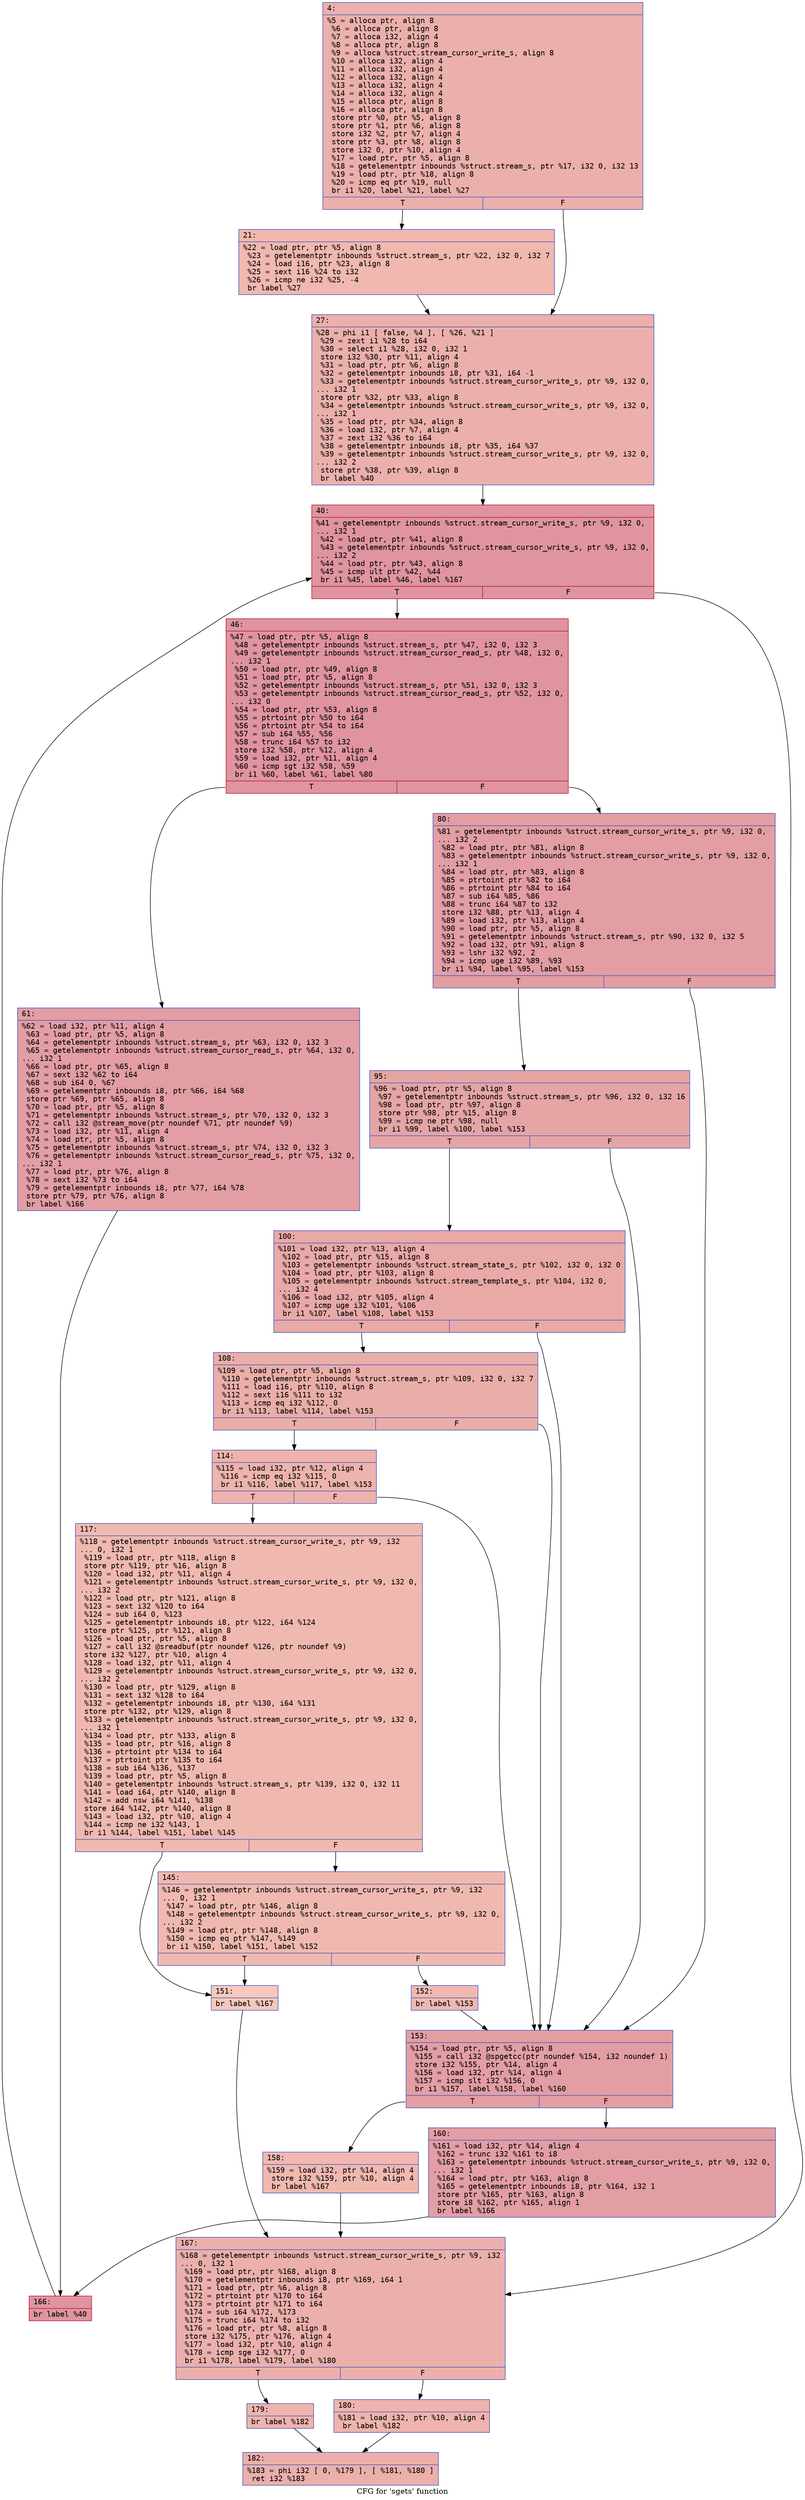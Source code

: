 digraph "CFG for 'sgets' function" {
	label="CFG for 'sgets' function";

	Node0x600003208dc0 [shape=record,color="#3d50c3ff", style=filled, fillcolor="#d24b4070" fontname="Courier",label="{4:\l|  %5 = alloca ptr, align 8\l  %6 = alloca ptr, align 8\l  %7 = alloca i32, align 4\l  %8 = alloca ptr, align 8\l  %9 = alloca %struct.stream_cursor_write_s, align 8\l  %10 = alloca i32, align 4\l  %11 = alloca i32, align 4\l  %12 = alloca i32, align 4\l  %13 = alloca i32, align 4\l  %14 = alloca i32, align 4\l  %15 = alloca ptr, align 8\l  %16 = alloca ptr, align 8\l  store ptr %0, ptr %5, align 8\l  store ptr %1, ptr %6, align 8\l  store i32 %2, ptr %7, align 4\l  store ptr %3, ptr %8, align 8\l  store i32 0, ptr %10, align 4\l  %17 = load ptr, ptr %5, align 8\l  %18 = getelementptr inbounds %struct.stream_s, ptr %17, i32 0, i32 13\l  %19 = load ptr, ptr %18, align 8\l  %20 = icmp eq ptr %19, null\l  br i1 %20, label %21, label %27\l|{<s0>T|<s1>F}}"];
	Node0x600003208dc0:s0 -> Node0x600003208e10[tooltip="4 -> 21\nProbability 37.50%" ];
	Node0x600003208dc0:s1 -> Node0x600003208e60[tooltip="4 -> 27\nProbability 62.50%" ];
	Node0x600003208e10 [shape=record,color="#3d50c3ff", style=filled, fillcolor="#dc5d4a70" fontname="Courier",label="{21:\l|  %22 = load ptr, ptr %5, align 8\l  %23 = getelementptr inbounds %struct.stream_s, ptr %22, i32 0, i32 7\l  %24 = load i16, ptr %23, align 8\l  %25 = sext i16 %24 to i32\l  %26 = icmp ne i32 %25, -4\l  br label %27\l}"];
	Node0x600003208e10 -> Node0x600003208e60[tooltip="21 -> 27\nProbability 100.00%" ];
	Node0x600003208e60 [shape=record,color="#3d50c3ff", style=filled, fillcolor="#d24b4070" fontname="Courier",label="{27:\l|  %28 = phi i1 [ false, %4 ], [ %26, %21 ]\l  %29 = zext i1 %28 to i64\l  %30 = select i1 %28, i32 0, i32 1\l  store i32 %30, ptr %11, align 4\l  %31 = load ptr, ptr %6, align 8\l  %32 = getelementptr inbounds i8, ptr %31, i64 -1\l  %33 = getelementptr inbounds %struct.stream_cursor_write_s, ptr %9, i32 0,\l... i32 1\l  store ptr %32, ptr %33, align 8\l  %34 = getelementptr inbounds %struct.stream_cursor_write_s, ptr %9, i32 0,\l... i32 1\l  %35 = load ptr, ptr %34, align 8\l  %36 = load i32, ptr %7, align 4\l  %37 = zext i32 %36 to i64\l  %38 = getelementptr inbounds i8, ptr %35, i64 %37\l  %39 = getelementptr inbounds %struct.stream_cursor_write_s, ptr %9, i32 0,\l... i32 2\l  store ptr %38, ptr %39, align 8\l  br label %40\l}"];
	Node0x600003208e60 -> Node0x600003208eb0[tooltip="27 -> 40\nProbability 100.00%" ];
	Node0x600003208eb0 [shape=record,color="#b70d28ff", style=filled, fillcolor="#b70d2870" fontname="Courier",label="{40:\l|  %41 = getelementptr inbounds %struct.stream_cursor_write_s, ptr %9, i32 0,\l... i32 1\l  %42 = load ptr, ptr %41, align 8\l  %43 = getelementptr inbounds %struct.stream_cursor_write_s, ptr %9, i32 0,\l... i32 2\l  %44 = load ptr, ptr %43, align 8\l  %45 = icmp ult ptr %42, %44\l  br i1 %45, label %46, label %167\l|{<s0>T|<s1>F}}"];
	Node0x600003208eb0:s0 -> Node0x600003208f00[tooltip="40 -> 46\nProbability 96.88%" ];
	Node0x600003208eb0:s1 -> Node0x6000032093b0[tooltip="40 -> 167\nProbability 3.12%" ];
	Node0x600003208f00 [shape=record,color="#b70d28ff", style=filled, fillcolor="#b70d2870" fontname="Courier",label="{46:\l|  %47 = load ptr, ptr %5, align 8\l  %48 = getelementptr inbounds %struct.stream_s, ptr %47, i32 0, i32 3\l  %49 = getelementptr inbounds %struct.stream_cursor_read_s, ptr %48, i32 0,\l... i32 1\l  %50 = load ptr, ptr %49, align 8\l  %51 = load ptr, ptr %5, align 8\l  %52 = getelementptr inbounds %struct.stream_s, ptr %51, i32 0, i32 3\l  %53 = getelementptr inbounds %struct.stream_cursor_read_s, ptr %52, i32 0,\l... i32 0\l  %54 = load ptr, ptr %53, align 8\l  %55 = ptrtoint ptr %50 to i64\l  %56 = ptrtoint ptr %54 to i64\l  %57 = sub i64 %55, %56\l  %58 = trunc i64 %57 to i32\l  store i32 %58, ptr %12, align 4\l  %59 = load i32, ptr %11, align 4\l  %60 = icmp sgt i32 %58, %59\l  br i1 %60, label %61, label %80\l|{<s0>T|<s1>F}}"];
	Node0x600003208f00:s0 -> Node0x600003208f50[tooltip="46 -> 61\nProbability 50.00%" ];
	Node0x600003208f00:s1 -> Node0x600003208fa0[tooltip="46 -> 80\nProbability 50.00%" ];
	Node0x600003208f50 [shape=record,color="#3d50c3ff", style=filled, fillcolor="#be242e70" fontname="Courier",label="{61:\l|  %62 = load i32, ptr %11, align 4\l  %63 = load ptr, ptr %5, align 8\l  %64 = getelementptr inbounds %struct.stream_s, ptr %63, i32 0, i32 3\l  %65 = getelementptr inbounds %struct.stream_cursor_read_s, ptr %64, i32 0,\l... i32 1\l  %66 = load ptr, ptr %65, align 8\l  %67 = sext i32 %62 to i64\l  %68 = sub i64 0, %67\l  %69 = getelementptr inbounds i8, ptr %66, i64 %68\l  store ptr %69, ptr %65, align 8\l  %70 = load ptr, ptr %5, align 8\l  %71 = getelementptr inbounds %struct.stream_s, ptr %70, i32 0, i32 3\l  %72 = call i32 @stream_move(ptr noundef %71, ptr noundef %9)\l  %73 = load i32, ptr %11, align 4\l  %74 = load ptr, ptr %5, align 8\l  %75 = getelementptr inbounds %struct.stream_s, ptr %74, i32 0, i32 3\l  %76 = getelementptr inbounds %struct.stream_cursor_read_s, ptr %75, i32 0,\l... i32 1\l  %77 = load ptr, ptr %76, align 8\l  %78 = sext i32 %73 to i64\l  %79 = getelementptr inbounds i8, ptr %77, i64 %78\l  store ptr %79, ptr %76, align 8\l  br label %166\l}"];
	Node0x600003208f50 -> Node0x600003209360[tooltip="61 -> 166\nProbability 100.00%" ];
	Node0x600003208fa0 [shape=record,color="#3d50c3ff", style=filled, fillcolor="#be242e70" fontname="Courier",label="{80:\l|  %81 = getelementptr inbounds %struct.stream_cursor_write_s, ptr %9, i32 0,\l... i32 2\l  %82 = load ptr, ptr %81, align 8\l  %83 = getelementptr inbounds %struct.stream_cursor_write_s, ptr %9, i32 0,\l... i32 1\l  %84 = load ptr, ptr %83, align 8\l  %85 = ptrtoint ptr %82 to i64\l  %86 = ptrtoint ptr %84 to i64\l  %87 = sub i64 %85, %86\l  %88 = trunc i64 %87 to i32\l  store i32 %88, ptr %13, align 4\l  %89 = load i32, ptr %13, align 4\l  %90 = load ptr, ptr %5, align 8\l  %91 = getelementptr inbounds %struct.stream_s, ptr %90, i32 0, i32 5\l  %92 = load i32, ptr %91, align 8\l  %93 = lshr i32 %92, 2\l  %94 = icmp uge i32 %89, %93\l  br i1 %94, label %95, label %153\l|{<s0>T|<s1>F}}"];
	Node0x600003208fa0:s0 -> Node0x600003208ff0[tooltip="80 -> 95\nProbability 50.00%" ];
	Node0x600003208fa0:s1 -> Node0x600003209270[tooltip="80 -> 153\nProbability 50.00%" ];
	Node0x600003208ff0 [shape=record,color="#3d50c3ff", style=filled, fillcolor="#c5333470" fontname="Courier",label="{95:\l|  %96 = load ptr, ptr %5, align 8\l  %97 = getelementptr inbounds %struct.stream_s, ptr %96, i32 0, i32 16\l  %98 = load ptr, ptr %97, align 8\l  store ptr %98, ptr %15, align 8\l  %99 = icmp ne ptr %98, null\l  br i1 %99, label %100, label %153\l|{<s0>T|<s1>F}}"];
	Node0x600003208ff0:s0 -> Node0x600003209040[tooltip="95 -> 100\nProbability 62.50%" ];
	Node0x600003208ff0:s1 -> Node0x600003209270[tooltip="95 -> 153\nProbability 37.50%" ];
	Node0x600003209040 [shape=record,color="#3d50c3ff", style=filled, fillcolor="#ca3b3770" fontname="Courier",label="{100:\l|  %101 = load i32, ptr %13, align 4\l  %102 = load ptr, ptr %15, align 8\l  %103 = getelementptr inbounds %struct.stream_state_s, ptr %102, i32 0, i32 0\l  %104 = load ptr, ptr %103, align 8\l  %105 = getelementptr inbounds %struct.stream_template_s, ptr %104, i32 0,\l... i32 4\l  %106 = load i32, ptr %105, align 4\l  %107 = icmp uge i32 %101, %106\l  br i1 %107, label %108, label %153\l|{<s0>T|<s1>F}}"];
	Node0x600003209040:s0 -> Node0x600003209090[tooltip="100 -> 108\nProbability 50.00%" ];
	Node0x600003209040:s1 -> Node0x600003209270[tooltip="100 -> 153\nProbability 50.00%" ];
	Node0x600003209090 [shape=record,color="#3d50c3ff", style=filled, fillcolor="#d0473d70" fontname="Courier",label="{108:\l|  %109 = load ptr, ptr %5, align 8\l  %110 = getelementptr inbounds %struct.stream_s, ptr %109, i32 0, i32 7\l  %111 = load i16, ptr %110, align 8\l  %112 = sext i16 %111 to i32\l  %113 = icmp eq i32 %112, 0\l  br i1 %113, label %114, label %153\l|{<s0>T|<s1>F}}"];
	Node0x600003209090:s0 -> Node0x6000032090e0[tooltip="108 -> 114\nProbability 37.50%" ];
	Node0x600003209090:s1 -> Node0x600003209270[tooltip="108 -> 153\nProbability 62.50%" ];
	Node0x6000032090e0 [shape=record,color="#3d50c3ff", style=filled, fillcolor="#d6524470" fontname="Courier",label="{114:\l|  %115 = load i32, ptr %12, align 4\l  %116 = icmp eq i32 %115, 0\l  br i1 %116, label %117, label %153\l|{<s0>T|<s1>F}}"];
	Node0x6000032090e0:s0 -> Node0x600003209130[tooltip="114 -> 117\nProbability 37.50%" ];
	Node0x6000032090e0:s1 -> Node0x600003209270[tooltip="114 -> 153\nProbability 62.50%" ];
	Node0x600003209130 [shape=record,color="#3d50c3ff", style=filled, fillcolor="#de614d70" fontname="Courier",label="{117:\l|  %118 = getelementptr inbounds %struct.stream_cursor_write_s, ptr %9, i32\l... 0, i32 1\l  %119 = load ptr, ptr %118, align 8\l  store ptr %119, ptr %16, align 8\l  %120 = load i32, ptr %11, align 4\l  %121 = getelementptr inbounds %struct.stream_cursor_write_s, ptr %9, i32 0,\l... i32 2\l  %122 = load ptr, ptr %121, align 8\l  %123 = sext i32 %120 to i64\l  %124 = sub i64 0, %123\l  %125 = getelementptr inbounds i8, ptr %122, i64 %124\l  store ptr %125, ptr %121, align 8\l  %126 = load ptr, ptr %5, align 8\l  %127 = call i32 @sreadbuf(ptr noundef %126, ptr noundef %9)\l  store i32 %127, ptr %10, align 4\l  %128 = load i32, ptr %11, align 4\l  %129 = getelementptr inbounds %struct.stream_cursor_write_s, ptr %9, i32 0,\l... i32 2\l  %130 = load ptr, ptr %129, align 8\l  %131 = sext i32 %128 to i64\l  %132 = getelementptr inbounds i8, ptr %130, i64 %131\l  store ptr %132, ptr %129, align 8\l  %133 = getelementptr inbounds %struct.stream_cursor_write_s, ptr %9, i32 0,\l... i32 1\l  %134 = load ptr, ptr %133, align 8\l  %135 = load ptr, ptr %16, align 8\l  %136 = ptrtoint ptr %134 to i64\l  %137 = ptrtoint ptr %135 to i64\l  %138 = sub i64 %136, %137\l  %139 = load ptr, ptr %5, align 8\l  %140 = getelementptr inbounds %struct.stream_s, ptr %139, i32 0, i32 11\l  %141 = load i64, ptr %140, align 8\l  %142 = add nsw i64 %141, %138\l  store i64 %142, ptr %140, align 8\l  %143 = load i32, ptr %10, align 4\l  %144 = icmp ne i32 %143, 1\l  br i1 %144, label %151, label %145\l|{<s0>T|<s1>F}}"];
	Node0x600003209130:s0 -> Node0x6000032091d0[tooltip="117 -> 151\nProbability 3.12%" ];
	Node0x600003209130:s1 -> Node0x600003209180[tooltip="117 -> 145\nProbability 96.88%" ];
	Node0x600003209180 [shape=record,color="#3d50c3ff", style=filled, fillcolor="#de614d70" fontname="Courier",label="{145:\l|  %146 = getelementptr inbounds %struct.stream_cursor_write_s, ptr %9, i32\l... 0, i32 1\l  %147 = load ptr, ptr %146, align 8\l  %148 = getelementptr inbounds %struct.stream_cursor_write_s, ptr %9, i32 0,\l... i32 2\l  %149 = load ptr, ptr %148, align 8\l  %150 = icmp eq ptr %147, %149\l  br i1 %150, label %151, label %152\l|{<s0>T|<s1>F}}"];
	Node0x600003209180:s0 -> Node0x6000032091d0[tooltip="145 -> 151\nProbability 3.12%" ];
	Node0x600003209180:s1 -> Node0x600003209220[tooltip="145 -> 152\nProbability 96.88%" ];
	Node0x6000032091d0 [shape=record,color="#3d50c3ff", style=filled, fillcolor="#ed836670" fontname="Courier",label="{151:\l|  br label %167\l}"];
	Node0x6000032091d0 -> Node0x6000032093b0[tooltip="151 -> 167\nProbability 100.00%" ];
	Node0x600003209220 [shape=record,color="#3d50c3ff", style=filled, fillcolor="#de614d70" fontname="Courier",label="{152:\l|  br label %153\l}"];
	Node0x600003209220 -> Node0x600003209270[tooltip="152 -> 153\nProbability 100.00%" ];
	Node0x600003209270 [shape=record,color="#3d50c3ff", style=filled, fillcolor="#be242e70" fontname="Courier",label="{153:\l|  %154 = load ptr, ptr %5, align 8\l  %155 = call i32 @spgetcc(ptr noundef %154, i32 noundef 1)\l  store i32 %155, ptr %14, align 4\l  %156 = load i32, ptr %14, align 4\l  %157 = icmp slt i32 %156, 0\l  br i1 %157, label %158, label %160\l|{<s0>T|<s1>F}}"];
	Node0x600003209270:s0 -> Node0x6000032092c0[tooltip="153 -> 158\nProbability 3.12%" ];
	Node0x600003209270:s1 -> Node0x600003209310[tooltip="153 -> 160\nProbability 96.88%" ];
	Node0x6000032092c0 [shape=record,color="#3d50c3ff", style=filled, fillcolor="#dc5d4a70" fontname="Courier",label="{158:\l|  %159 = load i32, ptr %14, align 4\l  store i32 %159, ptr %10, align 4\l  br label %167\l}"];
	Node0x6000032092c0 -> Node0x6000032093b0[tooltip="158 -> 167\nProbability 100.00%" ];
	Node0x600003209310 [shape=record,color="#3d50c3ff", style=filled, fillcolor="#be242e70" fontname="Courier",label="{160:\l|  %161 = load i32, ptr %14, align 4\l  %162 = trunc i32 %161 to i8\l  %163 = getelementptr inbounds %struct.stream_cursor_write_s, ptr %9, i32 0,\l... i32 1\l  %164 = load ptr, ptr %163, align 8\l  %165 = getelementptr inbounds i8, ptr %164, i32 1\l  store ptr %165, ptr %163, align 8\l  store i8 %162, ptr %165, align 1\l  br label %166\l}"];
	Node0x600003209310 -> Node0x600003209360[tooltip="160 -> 166\nProbability 100.00%" ];
	Node0x600003209360 [shape=record,color="#b70d28ff", style=filled, fillcolor="#b70d2870" fontname="Courier",label="{166:\l|  br label %40\l}"];
	Node0x600003209360 -> Node0x600003208eb0[tooltip="166 -> 40\nProbability 100.00%" ];
	Node0x6000032093b0 [shape=record,color="#3d50c3ff", style=filled, fillcolor="#d24b4070" fontname="Courier",label="{167:\l|  %168 = getelementptr inbounds %struct.stream_cursor_write_s, ptr %9, i32\l... 0, i32 1\l  %169 = load ptr, ptr %168, align 8\l  %170 = getelementptr inbounds i8, ptr %169, i64 1\l  %171 = load ptr, ptr %6, align 8\l  %172 = ptrtoint ptr %170 to i64\l  %173 = ptrtoint ptr %171 to i64\l  %174 = sub i64 %172, %173\l  %175 = trunc i64 %174 to i32\l  %176 = load ptr, ptr %8, align 8\l  store i32 %175, ptr %176, align 4\l  %177 = load i32, ptr %10, align 4\l  %178 = icmp sge i32 %177, 0\l  br i1 %178, label %179, label %180\l|{<s0>T|<s1>F}}"];
	Node0x6000032093b0:s0 -> Node0x600003209400[tooltip="167 -> 179\nProbability 50.00%" ];
	Node0x6000032093b0:s1 -> Node0x600003209450[tooltip="167 -> 180\nProbability 50.00%" ];
	Node0x600003209400 [shape=record,color="#3d50c3ff", style=filled, fillcolor="#d8564670" fontname="Courier",label="{179:\l|  br label %182\l}"];
	Node0x600003209400 -> Node0x6000032094a0[tooltip="179 -> 182\nProbability 100.00%" ];
	Node0x600003209450 [shape=record,color="#3d50c3ff", style=filled, fillcolor="#d8564670" fontname="Courier",label="{180:\l|  %181 = load i32, ptr %10, align 4\l  br label %182\l}"];
	Node0x600003209450 -> Node0x6000032094a0[tooltip="180 -> 182\nProbability 100.00%" ];
	Node0x6000032094a0 [shape=record,color="#3d50c3ff", style=filled, fillcolor="#d24b4070" fontname="Courier",label="{182:\l|  %183 = phi i32 [ 0, %179 ], [ %181, %180 ]\l  ret i32 %183\l}"];
}
